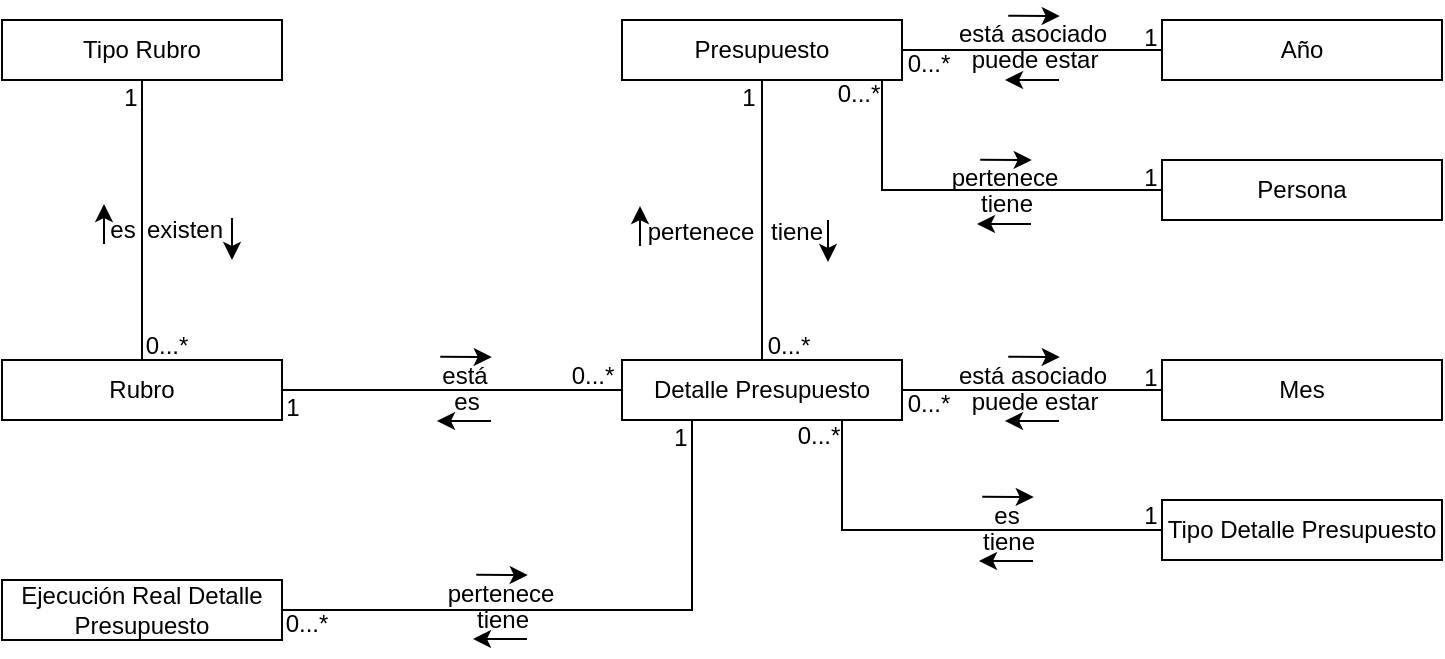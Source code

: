 <mxfile version="20.2.3" type="device"><diagram id="MNEVqM8WVslb68oxvZDy" name="Página-1"><mxGraphModel dx="630" dy="351" grid="1" gridSize="10" guides="1" tooltips="1" connect="1" arrows="1" fold="1" page="1" pageScale="1" pageWidth="827" pageHeight="1169" math="0" shadow="0"><root><mxCell id="0"/><mxCell id="1" parent="0"/><mxCell id="2lPSIoi1rSfMS32b6wZL-1" value="Tipo Rubro" style="rounded=0;whiteSpace=wrap;html=1;" vertex="1" parent="1"><mxGeometry x="60" y="40" width="140" height="30" as="geometry"/></mxCell><mxCell id="2lPSIoi1rSfMS32b6wZL-4" style="edgeStyle=orthogonalEdgeStyle;rounded=0;orthogonalLoop=1;jettySize=auto;html=1;entryX=0.5;entryY=1;entryDx=0;entryDy=0;endArrow=none;endFill=0;" edge="1" parent="1" source="2lPSIoi1rSfMS32b6wZL-2" target="2lPSIoi1rSfMS32b6wZL-1"><mxGeometry relative="1" as="geometry"/></mxCell><mxCell id="2lPSIoi1rSfMS32b6wZL-14" style="edgeStyle=orthogonalEdgeStyle;rounded=0;orthogonalLoop=1;jettySize=auto;html=1;entryX=0;entryY=0.5;entryDx=0;entryDy=0;endArrow=none;endFill=0;" edge="1" parent="1" source="2lPSIoi1rSfMS32b6wZL-2" target="2lPSIoi1rSfMS32b6wZL-13"><mxGeometry relative="1" as="geometry"/></mxCell><mxCell id="2lPSIoi1rSfMS32b6wZL-2" value="Rubro" style="rounded=0;whiteSpace=wrap;html=1;" vertex="1" parent="1"><mxGeometry x="60" y="210" width="140" height="30" as="geometry"/></mxCell><mxCell id="2lPSIoi1rSfMS32b6wZL-5" value="es" style="text;html=1;align=center;verticalAlign=middle;resizable=0;points=[];autosize=1;strokeColor=none;fillColor=none;" vertex="1" parent="1"><mxGeometry x="100" y="130" width="40" height="30" as="geometry"/></mxCell><mxCell id="2lPSIoi1rSfMS32b6wZL-7" value="" style="endArrow=classic;html=1;rounded=0;" edge="1" parent="1"><mxGeometry width="50" height="50" relative="1" as="geometry"><mxPoint x="111" y="152" as="sourcePoint"/><mxPoint x="111" y="132" as="targetPoint"/></mxGeometry></mxCell><mxCell id="2lPSIoi1rSfMS32b6wZL-9" value="existen" style="text;html=1;align=center;verticalAlign=middle;resizable=0;points=[];autosize=1;strokeColor=none;fillColor=none;" vertex="1" parent="1"><mxGeometry x="121" y="130" width="60" height="30" as="geometry"/></mxCell><mxCell id="2lPSIoi1rSfMS32b6wZL-10" value="" style="endArrow=classic;html=1;rounded=0;" edge="1" parent="1"><mxGeometry width="50" height="50" relative="1" as="geometry"><mxPoint x="175" y="139" as="sourcePoint"/><mxPoint x="175" y="160" as="targetPoint"/></mxGeometry></mxCell><mxCell id="2lPSIoi1rSfMS32b6wZL-11" value="1" style="text;html=1;align=center;verticalAlign=middle;resizable=0;points=[];autosize=1;strokeColor=none;fillColor=none;" vertex="1" parent="1"><mxGeometry x="109" y="64" width="30" height="30" as="geometry"/></mxCell><mxCell id="2lPSIoi1rSfMS32b6wZL-12" value="0...*" style="text;html=1;align=center;verticalAlign=middle;resizable=0;points=[];autosize=1;strokeColor=none;fillColor=none;" vertex="1" parent="1"><mxGeometry x="122" y="188" width="40" height="30" as="geometry"/></mxCell><mxCell id="2lPSIoi1rSfMS32b6wZL-16" style="edgeStyle=orthogonalEdgeStyle;rounded=0;orthogonalLoop=1;jettySize=auto;html=1;entryX=0.5;entryY=1;entryDx=0;entryDy=0;endArrow=none;endFill=0;" edge="1" parent="1" source="2lPSIoi1rSfMS32b6wZL-13" target="2lPSIoi1rSfMS32b6wZL-15"><mxGeometry relative="1" as="geometry"/></mxCell><mxCell id="2lPSIoi1rSfMS32b6wZL-23" style="edgeStyle=orthogonalEdgeStyle;rounded=0;orthogonalLoop=1;jettySize=auto;html=1;entryX=0;entryY=0.5;entryDx=0;entryDy=0;endArrow=none;endFill=0;" edge="1" parent="1" source="2lPSIoi1rSfMS32b6wZL-13" target="2lPSIoi1rSfMS32b6wZL-19"><mxGeometry relative="1" as="geometry"/></mxCell><mxCell id="2lPSIoi1rSfMS32b6wZL-24" style="edgeStyle=orthogonalEdgeStyle;rounded=0;orthogonalLoop=1;jettySize=auto;html=1;entryX=0;entryY=0.5;entryDx=0;entryDy=0;endArrow=none;endFill=0;" edge="1" parent="1" source="2lPSIoi1rSfMS32b6wZL-13" target="2lPSIoi1rSfMS32b6wZL-20"><mxGeometry relative="1" as="geometry"><Array as="points"><mxPoint x="480" y="295"/></Array></mxGeometry></mxCell><mxCell id="2lPSIoi1rSfMS32b6wZL-13" value="Detalle Presupuesto" style="rounded=0;whiteSpace=wrap;html=1;" vertex="1" parent="1"><mxGeometry x="370" y="210" width="140" height="30" as="geometry"/></mxCell><mxCell id="2lPSIoi1rSfMS32b6wZL-21" style="edgeStyle=orthogonalEdgeStyle;rounded=0;orthogonalLoop=1;jettySize=auto;html=1;entryX=0;entryY=0.5;entryDx=0;entryDy=0;endArrow=none;endFill=0;" edge="1" parent="1" source="2lPSIoi1rSfMS32b6wZL-15" target="2lPSIoi1rSfMS32b6wZL-17"><mxGeometry relative="1" as="geometry"/></mxCell><mxCell id="2lPSIoi1rSfMS32b6wZL-22" style="edgeStyle=orthogonalEdgeStyle;rounded=0;orthogonalLoop=1;jettySize=auto;html=1;entryX=0;entryY=0.5;entryDx=0;entryDy=0;endArrow=none;endFill=0;" edge="1" parent="1" source="2lPSIoi1rSfMS32b6wZL-15" target="2lPSIoi1rSfMS32b6wZL-18"><mxGeometry relative="1" as="geometry"><Array as="points"><mxPoint x="500" y="125"/></Array></mxGeometry></mxCell><mxCell id="2lPSIoi1rSfMS32b6wZL-15" value="Presupuesto" style="rounded=0;whiteSpace=wrap;html=1;" vertex="1" parent="1"><mxGeometry x="370" y="40" width="140" height="30" as="geometry"/></mxCell><mxCell id="2lPSIoi1rSfMS32b6wZL-17" value="Año" style="rounded=0;whiteSpace=wrap;html=1;" vertex="1" parent="1"><mxGeometry x="640" y="40" width="140" height="30" as="geometry"/></mxCell><mxCell id="2lPSIoi1rSfMS32b6wZL-18" value="Persona" style="rounded=0;whiteSpace=wrap;html=1;" vertex="1" parent="1"><mxGeometry x="640" y="110" width="140" height="30" as="geometry"/></mxCell><mxCell id="2lPSIoi1rSfMS32b6wZL-19" value="Mes" style="rounded=0;whiteSpace=wrap;html=1;" vertex="1" parent="1"><mxGeometry x="640" y="210" width="140" height="30" as="geometry"/></mxCell><mxCell id="2lPSIoi1rSfMS32b6wZL-20" value="Tipo Detalle Presupuesto" style="rounded=0;whiteSpace=wrap;html=1;" vertex="1" parent="1"><mxGeometry x="640" y="280" width="140" height="30" as="geometry"/></mxCell><mxCell id="2lPSIoi1rSfMS32b6wZL-26" style="edgeStyle=orthogonalEdgeStyle;rounded=0;orthogonalLoop=1;jettySize=auto;html=1;entryX=0.25;entryY=1;entryDx=0;entryDy=0;endArrow=none;endFill=0;" edge="1" parent="1" source="2lPSIoi1rSfMS32b6wZL-25" target="2lPSIoi1rSfMS32b6wZL-13"><mxGeometry relative="1" as="geometry"/></mxCell><mxCell id="2lPSIoi1rSfMS32b6wZL-25" value="Ejecución Real Detalle Presupuesto" style="rounded=0;whiteSpace=wrap;html=1;" vertex="1" parent="1"><mxGeometry x="60" y="320" width="140" height="30" as="geometry"/></mxCell><mxCell id="2lPSIoi1rSfMS32b6wZL-27" value="pertenece" style="text;html=1;align=center;verticalAlign=middle;resizable=0;points=[];autosize=1;strokeColor=none;fillColor=none;" vertex="1" parent="1"><mxGeometry x="369" y="131" width="80" height="30" as="geometry"/></mxCell><mxCell id="2lPSIoi1rSfMS32b6wZL-28" value="" style="endArrow=classic;html=1;rounded=0;" edge="1" parent="1"><mxGeometry width="50" height="50" relative="1" as="geometry"><mxPoint x="379.0" y="153" as="sourcePoint"/><mxPoint x="379.0" y="133" as="targetPoint"/></mxGeometry></mxCell><mxCell id="2lPSIoi1rSfMS32b6wZL-29" value="tiene" style="text;html=1;align=center;verticalAlign=middle;resizable=0;points=[];autosize=1;strokeColor=none;fillColor=none;" vertex="1" parent="1"><mxGeometry x="432" y="131" width="50" height="30" as="geometry"/></mxCell><mxCell id="2lPSIoi1rSfMS32b6wZL-30" value="" style="endArrow=classic;html=1;rounded=0;" edge="1" parent="1"><mxGeometry width="50" height="50" relative="1" as="geometry"><mxPoint x="473" y="140" as="sourcePoint"/><mxPoint x="473" y="161" as="targetPoint"/></mxGeometry></mxCell><mxCell id="2lPSIoi1rSfMS32b6wZL-31" value="0...*" style="text;html=1;align=center;verticalAlign=middle;resizable=0;points=[];autosize=1;strokeColor=none;fillColor=none;" vertex="1" parent="1"><mxGeometry x="433" y="188" width="40" height="30" as="geometry"/></mxCell><mxCell id="2lPSIoi1rSfMS32b6wZL-33" value="1" style="text;html=1;align=center;verticalAlign=middle;resizable=0;points=[];autosize=1;strokeColor=none;fillColor=none;" vertex="1" parent="1"><mxGeometry x="418" y="64" width="30" height="30" as="geometry"/></mxCell><mxCell id="2lPSIoi1rSfMS32b6wZL-34" value="está asociado" style="text;html=1;align=center;verticalAlign=middle;resizable=0;points=[];autosize=1;strokeColor=none;fillColor=none;" vertex="1" parent="1"><mxGeometry x="525" y="32" width="100" height="30" as="geometry"/></mxCell><mxCell id="2lPSIoi1rSfMS32b6wZL-35" value="puede estar" style="text;html=1;align=center;verticalAlign=middle;resizable=0;points=[];autosize=1;strokeColor=none;fillColor=none;" vertex="1" parent="1"><mxGeometry x="531" y="45" width="90" height="30" as="geometry"/></mxCell><mxCell id="2lPSIoi1rSfMS32b6wZL-36" value="1" style="text;html=1;align=center;verticalAlign=middle;resizable=0;points=[];autosize=1;strokeColor=none;fillColor=none;" vertex="1" parent="1"><mxGeometry x="619" y="34" width="30" height="30" as="geometry"/></mxCell><mxCell id="2lPSIoi1rSfMS32b6wZL-37" value="0...*" style="text;html=1;align=center;verticalAlign=middle;resizable=0;points=[];autosize=1;strokeColor=none;fillColor=none;" vertex="1" parent="1"><mxGeometry x="503" y="47" width="40" height="30" as="geometry"/></mxCell><mxCell id="2lPSIoi1rSfMS32b6wZL-39" value="" style="endArrow=classic;html=1;rounded=0;" edge="1" parent="1"><mxGeometry width="50" height="50" relative="1" as="geometry"><mxPoint x="588.5" y="70" as="sourcePoint"/><mxPoint x="561.5" y="70" as="targetPoint"/></mxGeometry></mxCell><mxCell id="2lPSIoi1rSfMS32b6wZL-41" value="" style="endArrow=classic;html=1;rounded=0;" edge="1" parent="1"><mxGeometry width="50" height="50" relative="1" as="geometry"><mxPoint x="563.13" y="37.87" as="sourcePoint"/><mxPoint x="588.88" y="38" as="targetPoint"/></mxGeometry></mxCell><mxCell id="2lPSIoi1rSfMS32b6wZL-51" value="pertenece" style="text;html=1;align=center;verticalAlign=middle;resizable=0;points=[];autosize=1;strokeColor=none;fillColor=none;" vertex="1" parent="1"><mxGeometry x="521" y="104" width="80" height="30" as="geometry"/></mxCell><mxCell id="2lPSIoi1rSfMS32b6wZL-52" value="tiene" style="text;html=1;align=center;verticalAlign=middle;resizable=0;points=[];autosize=1;strokeColor=none;fillColor=none;" vertex="1" parent="1"><mxGeometry x="537" y="117" width="50" height="30" as="geometry"/></mxCell><mxCell id="2lPSIoi1rSfMS32b6wZL-53" value="" style="endArrow=classic;html=1;rounded=0;" edge="1" parent="1"><mxGeometry width="50" height="50" relative="1" as="geometry"><mxPoint x="574.5" y="142" as="sourcePoint"/><mxPoint x="547.5" y="142" as="targetPoint"/></mxGeometry></mxCell><mxCell id="2lPSIoi1rSfMS32b6wZL-54" value="" style="endArrow=classic;html=1;rounded=0;" edge="1" parent="1"><mxGeometry width="50" height="50" relative="1" as="geometry"><mxPoint x="549.13" y="109.87" as="sourcePoint"/><mxPoint x="574.88" y="110" as="targetPoint"/></mxGeometry></mxCell><mxCell id="2lPSIoi1rSfMS32b6wZL-55" value="1" style="text;html=1;align=center;verticalAlign=middle;resizable=0;points=[];autosize=1;strokeColor=none;fillColor=none;" vertex="1" parent="1"><mxGeometry x="619" y="104" width="30" height="30" as="geometry"/></mxCell><mxCell id="2lPSIoi1rSfMS32b6wZL-56" value="0...*" style="text;html=1;align=center;verticalAlign=middle;resizable=0;points=[];autosize=1;strokeColor=none;fillColor=none;" vertex="1" parent="1"><mxGeometry x="468" y="62" width="40" height="30" as="geometry"/></mxCell><mxCell id="2lPSIoi1rSfMS32b6wZL-61" value="está asociado" style="text;html=1;align=center;verticalAlign=middle;resizable=0;points=[];autosize=1;strokeColor=none;fillColor=none;" vertex="1" parent="1"><mxGeometry x="525" y="202.5" width="100" height="30" as="geometry"/></mxCell><mxCell id="2lPSIoi1rSfMS32b6wZL-62" value="puede estar" style="text;html=1;align=center;verticalAlign=middle;resizable=0;points=[];autosize=1;strokeColor=none;fillColor=none;" vertex="1" parent="1"><mxGeometry x="531" y="215.5" width="90" height="30" as="geometry"/></mxCell><mxCell id="2lPSIoi1rSfMS32b6wZL-63" value="" style="endArrow=classic;html=1;rounded=0;" edge="1" parent="1"><mxGeometry width="50" height="50" relative="1" as="geometry"><mxPoint x="588.5" y="240.5" as="sourcePoint"/><mxPoint x="561.5" y="240.5" as="targetPoint"/></mxGeometry></mxCell><mxCell id="2lPSIoi1rSfMS32b6wZL-64" value="" style="endArrow=classic;html=1;rounded=0;" edge="1" parent="1"><mxGeometry width="50" height="50" relative="1" as="geometry"><mxPoint x="563.13" y="208.37" as="sourcePoint"/><mxPoint x="588.88" y="208.5" as="targetPoint"/></mxGeometry></mxCell><mxCell id="2lPSIoi1rSfMS32b6wZL-65" value="1" style="text;html=1;align=center;verticalAlign=middle;resizable=0;points=[];autosize=1;strokeColor=none;fillColor=none;" vertex="1" parent="1"><mxGeometry x="619" y="204" width="30" height="30" as="geometry"/></mxCell><mxCell id="2lPSIoi1rSfMS32b6wZL-66" value="0...*" style="text;html=1;align=center;verticalAlign=middle;resizable=0;points=[];autosize=1;strokeColor=none;fillColor=none;" vertex="1" parent="1"><mxGeometry x="503" y="217" width="40" height="30" as="geometry"/></mxCell><mxCell id="2lPSIoi1rSfMS32b6wZL-70" value="es" style="text;html=1;align=center;verticalAlign=middle;resizable=0;points=[];autosize=1;strokeColor=none;fillColor=none;" vertex="1" parent="1"><mxGeometry x="542" y="272.5" width="40" height="30" as="geometry"/></mxCell><mxCell id="2lPSIoi1rSfMS32b6wZL-71" value="tiene" style="text;html=1;align=center;verticalAlign=middle;resizable=0;points=[];autosize=1;strokeColor=none;fillColor=none;" vertex="1" parent="1"><mxGeometry x="538" y="285.5" width="50" height="30" as="geometry"/></mxCell><mxCell id="2lPSIoi1rSfMS32b6wZL-72" value="" style="endArrow=classic;html=1;rounded=0;" edge="1" parent="1"><mxGeometry width="50" height="50" relative="1" as="geometry"><mxPoint x="575.5" y="310.5" as="sourcePoint"/><mxPoint x="548.5" y="310.5" as="targetPoint"/></mxGeometry></mxCell><mxCell id="2lPSIoi1rSfMS32b6wZL-73" value="" style="endArrow=classic;html=1;rounded=0;" edge="1" parent="1"><mxGeometry width="50" height="50" relative="1" as="geometry"><mxPoint x="550.13" y="278.37" as="sourcePoint"/><mxPoint x="575.88" y="278.5" as="targetPoint"/></mxGeometry></mxCell><mxCell id="2lPSIoi1rSfMS32b6wZL-74" value="1" style="text;html=1;align=center;verticalAlign=middle;resizable=0;points=[];autosize=1;strokeColor=none;fillColor=none;" vertex="1" parent="1"><mxGeometry x="619" y="272.5" width="30" height="30" as="geometry"/></mxCell><mxCell id="2lPSIoi1rSfMS32b6wZL-75" value="0...*" style="text;html=1;align=center;verticalAlign=middle;resizable=0;points=[];autosize=1;strokeColor=none;fillColor=none;" vertex="1" parent="1"><mxGeometry x="448" y="232.5" width="40" height="30" as="geometry"/></mxCell><mxCell id="2lPSIoi1rSfMS32b6wZL-76" value="pertenece" style="text;html=1;align=center;verticalAlign=middle;resizable=0;points=[];autosize=1;strokeColor=none;fillColor=none;" vertex="1" parent="1"><mxGeometry x="269" y="311.5" width="80" height="30" as="geometry"/></mxCell><mxCell id="2lPSIoi1rSfMS32b6wZL-77" value="tiene" style="text;html=1;align=center;verticalAlign=middle;resizable=0;points=[];autosize=1;strokeColor=none;fillColor=none;" vertex="1" parent="1"><mxGeometry x="285" y="324.5" width="50" height="30" as="geometry"/></mxCell><mxCell id="2lPSIoi1rSfMS32b6wZL-78" value="" style="endArrow=classic;html=1;rounded=0;" edge="1" parent="1"><mxGeometry width="50" height="50" relative="1" as="geometry"><mxPoint x="322.5" y="349.5" as="sourcePoint"/><mxPoint x="295.5" y="349.5" as="targetPoint"/></mxGeometry></mxCell><mxCell id="2lPSIoi1rSfMS32b6wZL-79" value="" style="endArrow=classic;html=1;rounded=0;" edge="1" parent="1"><mxGeometry width="50" height="50" relative="1" as="geometry"><mxPoint x="297.13" y="317.37" as="sourcePoint"/><mxPoint x="322.88" y="317.5" as="targetPoint"/></mxGeometry></mxCell><mxCell id="2lPSIoi1rSfMS32b6wZL-80" value="0...*" style="text;html=1;align=center;verticalAlign=middle;resizable=0;points=[];autosize=1;strokeColor=none;fillColor=none;" vertex="1" parent="1"><mxGeometry x="192" y="326.5" width="40" height="30" as="geometry"/></mxCell><mxCell id="2lPSIoi1rSfMS32b6wZL-81" value="1" style="text;html=1;align=center;verticalAlign=middle;resizable=0;points=[];autosize=1;strokeColor=none;fillColor=none;" vertex="1" parent="1"><mxGeometry x="384" y="234" width="30" height="30" as="geometry"/></mxCell><mxCell id="2lPSIoi1rSfMS32b6wZL-82" value="está" style="text;html=1;align=center;verticalAlign=middle;resizable=0;points=[];autosize=1;strokeColor=none;fillColor=none;" vertex="1" parent="1"><mxGeometry x="266" y="202.5" width="50" height="30" as="geometry"/></mxCell><mxCell id="2lPSIoi1rSfMS32b6wZL-83" value="es" style="text;html=1;align=center;verticalAlign=middle;resizable=0;points=[];autosize=1;strokeColor=none;fillColor=none;" vertex="1" parent="1"><mxGeometry x="272" y="215.5" width="40" height="30" as="geometry"/></mxCell><mxCell id="2lPSIoi1rSfMS32b6wZL-84" value="" style="endArrow=classic;html=1;rounded=0;" edge="1" parent="1"><mxGeometry width="50" height="50" relative="1" as="geometry"><mxPoint x="304.5" y="240.5" as="sourcePoint"/><mxPoint x="277.5" y="240.5" as="targetPoint"/></mxGeometry></mxCell><mxCell id="2lPSIoi1rSfMS32b6wZL-85" value="" style="endArrow=classic;html=1;rounded=0;" edge="1" parent="1"><mxGeometry width="50" height="50" relative="1" as="geometry"><mxPoint x="279.13" y="208.37" as="sourcePoint"/><mxPoint x="304.88" y="208.5" as="targetPoint"/></mxGeometry></mxCell><mxCell id="2lPSIoi1rSfMS32b6wZL-86" value="0...*" style="text;html=1;align=center;verticalAlign=middle;resizable=0;points=[];autosize=1;strokeColor=none;fillColor=none;" vertex="1" parent="1"><mxGeometry x="335" y="202.5" width="40" height="30" as="geometry"/></mxCell><mxCell id="2lPSIoi1rSfMS32b6wZL-87" value="1" style="text;html=1;align=center;verticalAlign=middle;resizable=0;points=[];autosize=1;strokeColor=none;fillColor=none;" vertex="1" parent="1"><mxGeometry x="190" y="219" width="30" height="30" as="geometry"/></mxCell></root></mxGraphModel></diagram></mxfile>